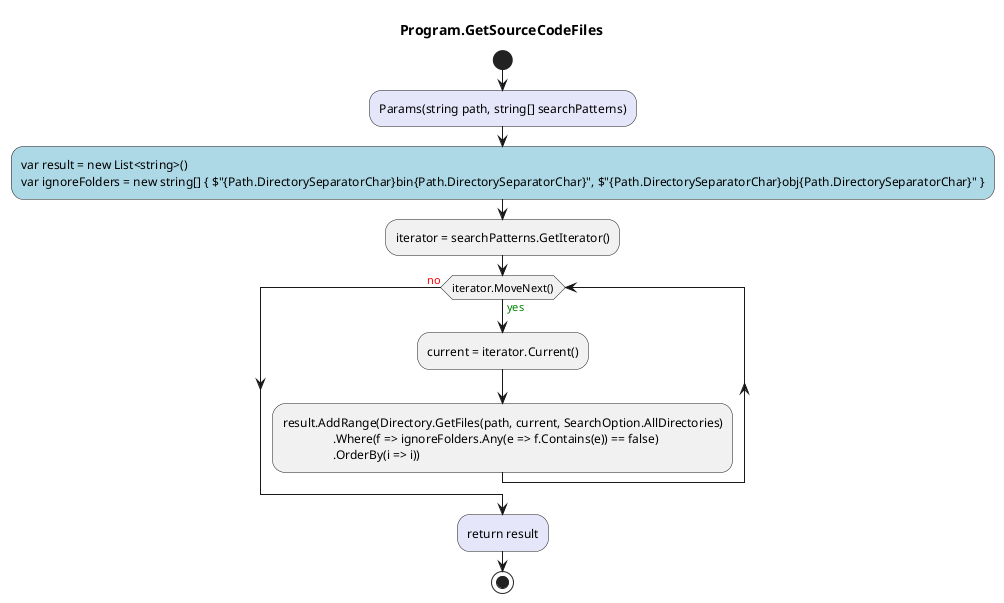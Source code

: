 @startuml Program.GetSourceCodeFiles
title Program.GetSourceCodeFiles
start
#Lavender:Params(string path, string[] searchPatterns);
#LightBlue:var result = new List<string>()
var ignoreFolders = new string[] { $"{Path.DirectorySeparatorChar}bin{Path.DirectorySeparatorChar}", $"{Path.DirectorySeparatorChar}obj{Path.DirectorySeparatorChar}" };
:iterator = searchPatterns.GetIterator();
while (iterator.MoveNext()) is (<color:green>yes)
:current = iterator.Current();
      :result.AddRange(Directory.GetFiles(path, current, SearchOption.AllDirectories)
                      .Where(f => ignoreFolders.Any(e => f.Contains(e)) == false)
                      .OrderBy(i => i));
endwhile (<color:red>no)
#Lavender:return result;
stop
@enduml
